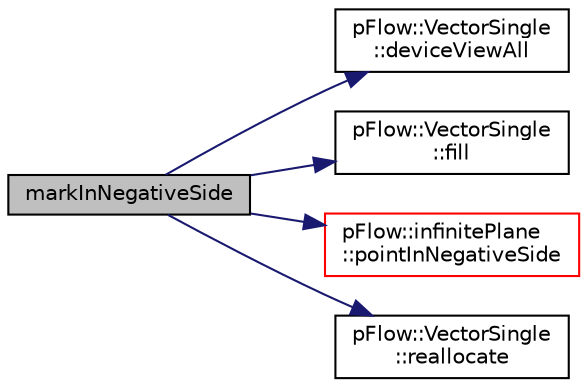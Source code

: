digraph "markInNegativeSide"
{
 // LATEX_PDF_SIZE
  edge [fontname="Helvetica",fontsize="10",labelfontname="Helvetica",labelfontsize="10"];
  node [fontname="Helvetica",fontsize="10",shape=record];
  rankdir="LR";
  Node1 [label="markInNegativeSide",height=0.2,width=0.4,color="black", fillcolor="grey75", style="filled", fontcolor="black",tooltip=" "];
  Node1 -> Node2 [color="midnightblue",fontsize="10",style="solid",fontname="Helvetica"];
  Node2 [label="pFlow::VectorSingle\l::deviceViewAll",height=0.2,width=0.4,color="black", fillcolor="white", style="filled",URL="$classpFlow_1_1VectorSingle.html#a51122b76468e0c5f19ea69c5c0ca6cf4",tooltip="Device view range [0,capcity)"];
  Node1 -> Node3 [color="midnightblue",fontsize="10",style="solid",fontname="Helvetica"];
  Node3 [label="pFlow::VectorSingle\l::fill",height=0.2,width=0.4,color="black", fillcolor="white", style="filled",URL="$classpFlow_1_1VectorSingle.html#a6ab1c6d91f769bc9bc0a58cf9f1333d6",tooltip="Fill the range [0,size) with val."];
  Node1 -> Node4 [color="midnightblue",fontsize="10",style="solid",fontname="Helvetica"];
  Node4 [label="pFlow::infinitePlane\l::pointInNegativeSide",height=0.2,width=0.4,color="red", fillcolor="white", style="filled",URL="$classpFlow_1_1infinitePlane.html#ab33fc571366321d14725661a55100e33",tooltip=" "];
  Node1 -> Node7 [color="midnightblue",fontsize="10",style="solid",fontname="Helvetica"];
  Node7 [label="pFlow::VectorSingle\l::reallocate",height=0.2,width=0.4,color="black", fillcolor="white", style="filled",URL="$classpFlow_1_1VectorSingle.html#a607693313d6278c7060e898ad6adad43",tooltip="Reallocate memory to new cap and set size to 0."];
}
